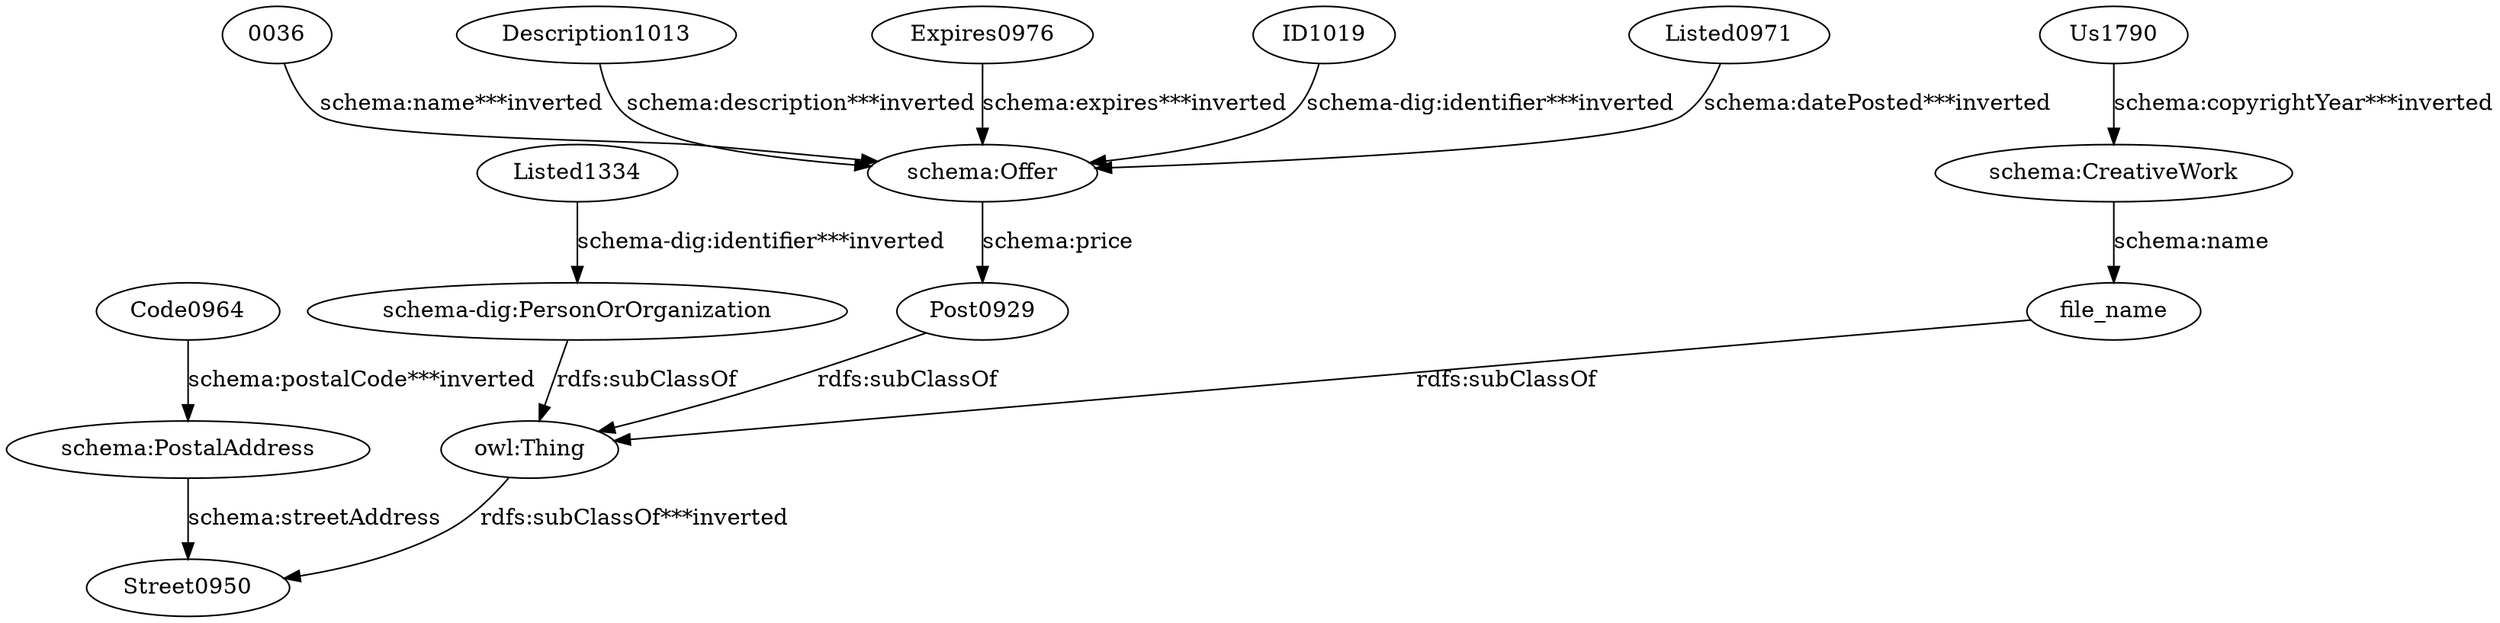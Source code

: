 digraph {
  "0036" [type=attribute_name,label="0036"]
  "schema:Offer1" [type=class_uri,label="schema:Offer"]
  Code0964 [type=attribute_name,label=Code0964]
  "schema:PostalAddress1" [type=class_uri,label="schema:PostalAddress"]
  Description1013 [type=attribute_name,label=Description1013]
  Expires0976 [type=attribute_name,label=Expires0976]
  ID1019 [type=attribute_name,label=ID1019]
  Listed0971 [type=attribute_name,label=Listed0971]
  Listed1334 [type=attribute_name,label=Listed1334]
  "schema-dig:PersonOrOrganization1" [type=class_uri,label="schema-dig:PersonOrOrganization"]
  Post0929 [type=attribute_name,label=Post0929]
  "owl:Thing" [type=special,label="owl:Thing"]
  Us1790 [type=attribute_name,label=Us1790]
  "schema:CreativeWork1" [type=class_uri,label="schema:CreativeWork"]
  file_name [type=attribute_name,label=file_name]
  Street0950 [type=attribute_name,label=Street0950]
  "0036" -> "schema:Offer1" [type=st_property_uri,label="schema:name***inverted",weight=1]
  Code0964 -> "schema:PostalAddress1" [type=st_property_uri,label="schema:postalCode***inverted",weight=1]
  Description1013 -> "schema:Offer1" [type=st_property_uri,label="schema:description***inverted",weight=1]
  Expires0976 -> "schema:Offer1" [type=st_property_uri,label="schema:expires***inverted",weight=1]
  ID1019 -> "schema:Offer1" [type=st_property_uri,label="schema-dig:identifier***inverted",weight=1]
  Listed0971 -> "schema:Offer1" [type=st_property_uri,label="schema:datePosted***inverted",weight=1]
  Listed1334 -> "schema-dig:PersonOrOrganization1" [type=st_property_uri,label="schema-dig:identifier***inverted",weight=1]
  Post0929 -> "owl:Thing" [label="rdfs:subClassOf",type=inherited,weight=0.3333333333333333]
  Us1790 -> "schema:CreativeWork1" [type=st_property_uri,label="schema:copyrightYear***inverted",weight=1]
  file_name -> "owl:Thing" [label="rdfs:subClassOf",type=inherited,weight=0.3333333333333333]
  "owl:Thing" -> Street0950 [type=inherited,label="rdfs:subClassOf***inverted",weight=0.3333333333333333]
  "schema-dig:PersonOrOrganization1" -> "owl:Thing" [label="rdfs:subClassOf",type=inherited,weight=0.3333333333333333]
  "schema:CreativeWork1" -> file_name [label="schema:name",type=st_property_uri]
  "schema:Offer1" -> Post0929 [label="schema:price",type=st_property_uri]
  "schema:PostalAddress1" -> Street0950 [label="schema:streetAddress",type=st_property_uri]
}
